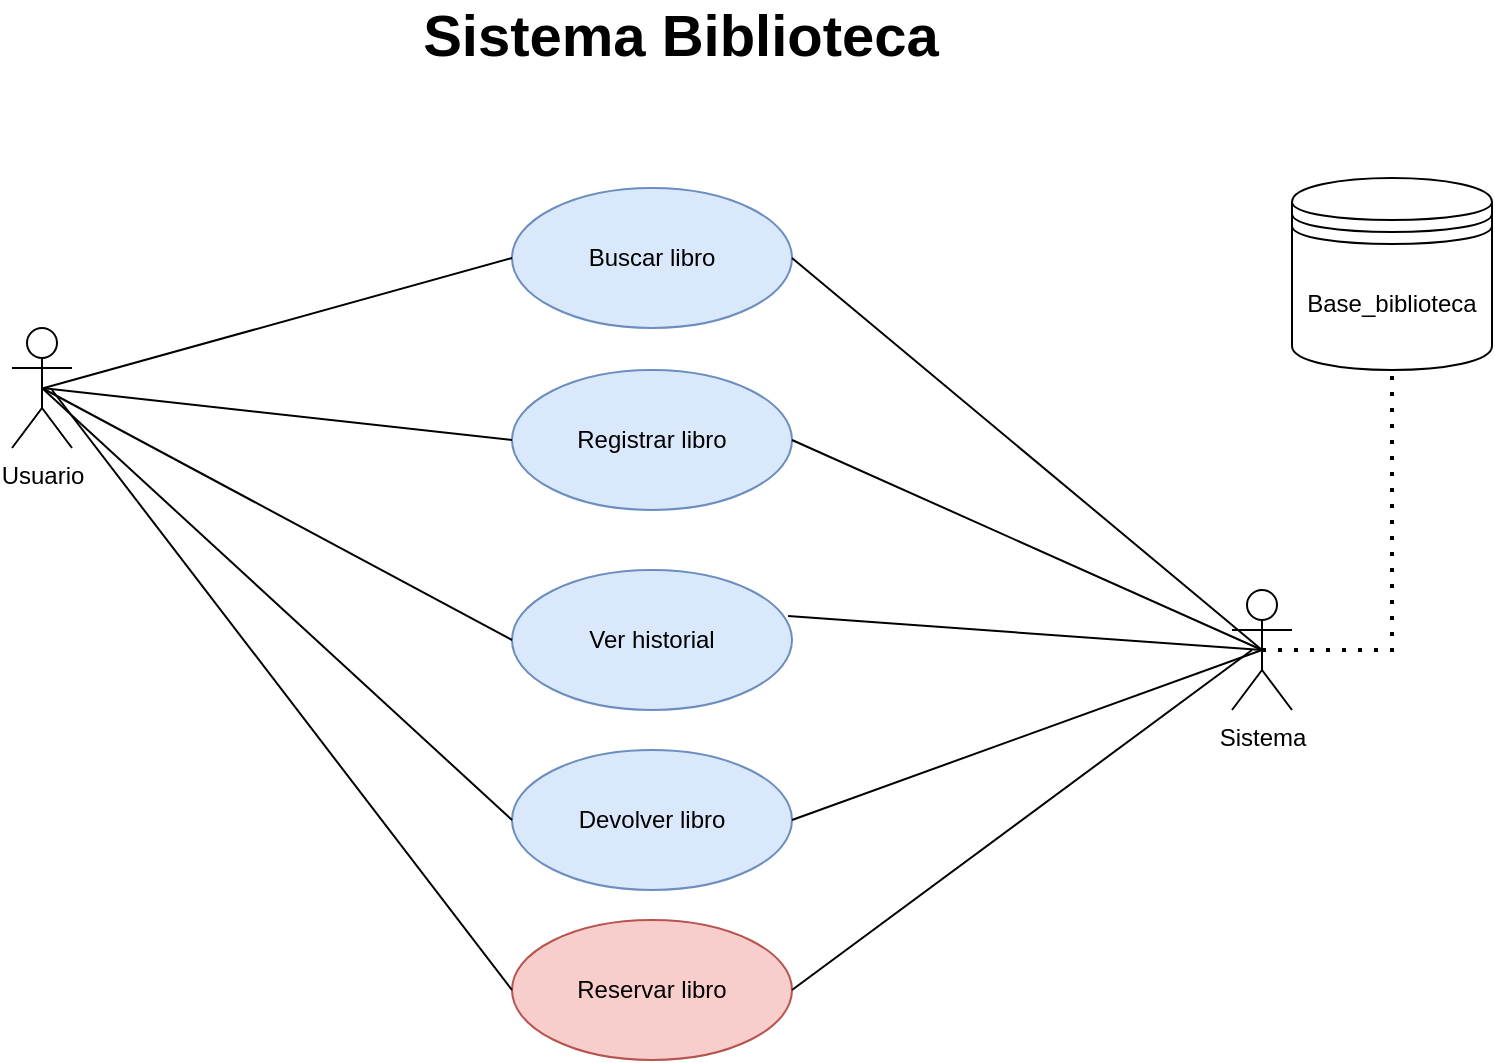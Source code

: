 <mxfile version="27.0.2">
  <diagram id="C5RBs43oDa-KdzZeNtuy" name="Page-1">
    <mxGraphModel dx="918" dy="557" grid="1" gridSize="10" guides="1" tooltips="1" connect="1" arrows="1" fold="1" page="1" pageScale="1" pageWidth="827" pageHeight="1169" math="0" shadow="0">
      <root>
        <mxCell id="WIyWlLk6GJQsqaUBKTNV-0" />
        <mxCell id="WIyWlLk6GJQsqaUBKTNV-1" parent="WIyWlLk6GJQsqaUBKTNV-0" />
        <mxCell id="wzIUrujgAZOx7lthdXXU-0" value="Usuario" style="shape=umlActor;verticalLabelPosition=bottom;verticalAlign=top;html=1;" vertex="1" parent="WIyWlLk6GJQsqaUBKTNV-1">
          <mxGeometry x="80" y="219" width="30" height="60" as="geometry" />
        </mxCell>
        <mxCell id="wzIUrujgAZOx7lthdXXU-1" value="Sistema" style="shape=umlActor;verticalLabelPosition=bottom;verticalAlign=top;html=1;" vertex="1" parent="WIyWlLk6GJQsqaUBKTNV-1">
          <mxGeometry x="690" y="350" width="30" height="60" as="geometry" />
        </mxCell>
        <mxCell id="wzIUrujgAZOx7lthdXXU-2" value="Buscar libro" style="ellipse;whiteSpace=wrap;html=1;fillColor=#dae8fc;strokeColor=#6c8ebf;" vertex="1" parent="WIyWlLk6GJQsqaUBKTNV-1">
          <mxGeometry x="330" y="149" width="140" height="70" as="geometry" />
        </mxCell>
        <mxCell id="wzIUrujgAZOx7lthdXXU-3" value="Registrar libro" style="ellipse;whiteSpace=wrap;html=1;fillColor=#dae8fc;strokeColor=#6c8ebf;" vertex="1" parent="WIyWlLk6GJQsqaUBKTNV-1">
          <mxGeometry x="330" y="240" width="140" height="70" as="geometry" />
        </mxCell>
        <mxCell id="wzIUrujgAZOx7lthdXXU-4" value="Ver historial" style="ellipse;whiteSpace=wrap;html=1;fillColor=#dae8fc;strokeColor=#6c8ebf;" vertex="1" parent="WIyWlLk6GJQsqaUBKTNV-1">
          <mxGeometry x="330" y="340" width="140" height="70" as="geometry" />
        </mxCell>
        <mxCell id="wzIUrujgAZOx7lthdXXU-5" value="Devolver libro" style="ellipse;whiteSpace=wrap;html=1;fillColor=#dae8fc;strokeColor=#6c8ebf;" vertex="1" parent="WIyWlLk6GJQsqaUBKTNV-1">
          <mxGeometry x="330" y="430" width="140" height="70" as="geometry" />
        </mxCell>
        <mxCell id="wzIUrujgAZOx7lthdXXU-11" value="" style="endArrow=none;html=1;rounded=0;exitX=0;exitY=0.5;exitDx=0;exitDy=0;" edge="1" parent="WIyWlLk6GJQsqaUBKTNV-1" source="wzIUrujgAZOx7lthdXXU-2">
          <mxGeometry width="50" height="50" relative="1" as="geometry">
            <mxPoint x="370" y="390" as="sourcePoint" />
            <mxPoint x="96" y="249" as="targetPoint" />
          </mxGeometry>
        </mxCell>
        <mxCell id="wzIUrujgAZOx7lthdXXU-12" value="" style="endArrow=none;html=1;rounded=0;exitX=0;exitY=0.5;exitDx=0;exitDy=0;entryX=0.5;entryY=0.5;entryDx=0;entryDy=0;entryPerimeter=0;" edge="1" parent="WIyWlLk6GJQsqaUBKTNV-1" source="wzIUrujgAZOx7lthdXXU-3" target="wzIUrujgAZOx7lthdXXU-0">
          <mxGeometry width="50" height="50" relative="1" as="geometry">
            <mxPoint x="270" y="255" as="sourcePoint" />
            <mxPoint x="150" y="259" as="targetPoint" />
          </mxGeometry>
        </mxCell>
        <mxCell id="wzIUrujgAZOx7lthdXXU-13" value="" style="endArrow=none;html=1;rounded=0;exitX=0;exitY=0.5;exitDx=0;exitDy=0;entryX=0.5;entryY=0.5;entryDx=0;entryDy=0;entryPerimeter=0;" edge="1" parent="WIyWlLk6GJQsqaUBKTNV-1" source="wzIUrujgAZOx7lthdXXU-4" target="wzIUrujgAZOx7lthdXXU-0">
          <mxGeometry width="50" height="50" relative="1" as="geometry">
            <mxPoint x="270" y="365" as="sourcePoint" />
            <mxPoint x="110" y="260" as="targetPoint" />
          </mxGeometry>
        </mxCell>
        <mxCell id="wzIUrujgAZOx7lthdXXU-14" value="" style="endArrow=none;html=1;rounded=0;exitX=0;exitY=0.5;exitDx=0;exitDy=0;entryX=0.5;entryY=0.5;entryDx=0;entryDy=0;entryPerimeter=0;" edge="1" parent="WIyWlLk6GJQsqaUBKTNV-1" source="wzIUrujgAZOx7lthdXXU-5" target="wzIUrujgAZOx7lthdXXU-0">
          <mxGeometry width="50" height="50" relative="1" as="geometry">
            <mxPoint x="250" y="600" as="sourcePoint" />
            <mxPoint x="140" y="260" as="targetPoint" />
          </mxGeometry>
        </mxCell>
        <mxCell id="wzIUrujgAZOx7lthdXXU-17" value="Sistema Biblioteca" style="text;align=center;fontStyle=1;verticalAlign=middle;spacingLeft=3;spacingRight=3;strokeColor=none;rotatable=0;points=[[0,0.5],[1,0.5]];portConstraint=eastwest;html=1;fontSize=29;" vertex="1" parent="WIyWlLk6GJQsqaUBKTNV-1">
          <mxGeometry x="249" y="60" width="330" height="26" as="geometry" />
        </mxCell>
        <mxCell id="wzIUrujgAZOx7lthdXXU-18" value="" style="endArrow=none;html=1;rounded=0;entryX=1;entryY=0.5;entryDx=0;entryDy=0;exitX=0.5;exitY=0.5;exitDx=0;exitDy=0;exitPerimeter=0;" edge="1" parent="WIyWlLk6GJQsqaUBKTNV-1" source="wzIUrujgAZOx7lthdXXU-1" target="wzIUrujgAZOx7lthdXXU-2">
          <mxGeometry width="50" height="50" relative="1" as="geometry">
            <mxPoint x="768" y="251" as="sourcePoint" />
            <mxPoint x="520" y="247" as="targetPoint" />
          </mxGeometry>
        </mxCell>
        <mxCell id="wzIUrujgAZOx7lthdXXU-19" value="" style="endArrow=none;html=1;rounded=0;entryX=1;entryY=0.5;entryDx=0;entryDy=0;exitX=0.5;exitY=0.5;exitDx=0;exitDy=0;exitPerimeter=0;" edge="1" parent="WIyWlLk6GJQsqaUBKTNV-1" source="wzIUrujgAZOx7lthdXXU-1" target="wzIUrujgAZOx7lthdXXU-3">
          <mxGeometry width="50" height="50" relative="1" as="geometry">
            <mxPoint x="680" y="343" as="sourcePoint" />
            <mxPoint x="494" y="254" as="targetPoint" />
          </mxGeometry>
        </mxCell>
        <mxCell id="wzIUrujgAZOx7lthdXXU-20" value="" style="endArrow=none;html=1;rounded=0;entryX=0.986;entryY=0.329;entryDx=0;entryDy=0;exitX=0.5;exitY=0.5;exitDx=0;exitDy=0;exitPerimeter=0;entryPerimeter=0;" edge="1" parent="WIyWlLk6GJQsqaUBKTNV-1" source="wzIUrujgAZOx7lthdXXU-1" target="wzIUrujgAZOx7lthdXXU-4">
          <mxGeometry width="50" height="50" relative="1" as="geometry">
            <mxPoint x="695" y="350" as="sourcePoint" />
            <mxPoint x="494" y="345" as="targetPoint" />
          </mxGeometry>
        </mxCell>
        <mxCell id="wzIUrujgAZOx7lthdXXU-21" value="" style="endArrow=none;html=1;rounded=0;entryX=1;entryY=0.5;entryDx=0;entryDy=0;exitX=0.5;exitY=0.5;exitDx=0;exitDy=0;exitPerimeter=0;" edge="1" parent="WIyWlLk6GJQsqaUBKTNV-1" source="wzIUrujgAZOx7lthdXXU-1" target="wzIUrujgAZOx7lthdXXU-5">
          <mxGeometry width="50" height="50" relative="1" as="geometry">
            <mxPoint x="695" y="350" as="sourcePoint" />
            <mxPoint x="492" y="433" as="targetPoint" />
          </mxGeometry>
        </mxCell>
        <mxCell id="wzIUrujgAZOx7lthdXXU-22" value="Reservar libro" style="ellipse;whiteSpace=wrap;html=1;fillColor=#f8cecc;strokeColor=#b85450;" vertex="1" parent="WIyWlLk6GJQsqaUBKTNV-1">
          <mxGeometry x="330" y="515" width="140" height="70" as="geometry" />
        </mxCell>
        <mxCell id="wzIUrujgAZOx7lthdXXU-25" value="Base_biblioteca" style="shape=datastore;whiteSpace=wrap;html=1;" vertex="1" parent="WIyWlLk6GJQsqaUBKTNV-1">
          <mxGeometry x="720" y="144" width="100" height="96" as="geometry" />
        </mxCell>
        <mxCell id="wzIUrujgAZOx7lthdXXU-26" value="" style="endArrow=none;dashed=1;html=1;dashPattern=1 3;strokeWidth=2;rounded=0;exitX=0.5;exitY=0.5;exitDx=0;exitDy=0;exitPerimeter=0;" edge="1" parent="WIyWlLk6GJQsqaUBKTNV-1" source="wzIUrujgAZOx7lthdXXU-1" target="wzIUrujgAZOx7lthdXXU-25">
          <mxGeometry width="50" height="50" relative="1" as="geometry">
            <mxPoint x="730" y="310" as="sourcePoint" />
            <mxPoint x="780" y="260" as="targetPoint" />
            <Array as="points">
              <mxPoint x="770" y="380" />
            </Array>
          </mxGeometry>
        </mxCell>
        <mxCell id="wzIUrujgAZOx7lthdXXU-27" value="" style="endArrow=none;html=1;rounded=0;exitX=0;exitY=0.5;exitDx=0;exitDy=0;" edge="1" parent="WIyWlLk6GJQsqaUBKTNV-1" source="wzIUrujgAZOx7lthdXXU-22">
          <mxGeometry width="50" height="50" relative="1" as="geometry">
            <mxPoint x="340" y="475" as="sourcePoint" />
            <mxPoint x="100" y="250" as="targetPoint" />
          </mxGeometry>
        </mxCell>
        <mxCell id="wzIUrujgAZOx7lthdXXU-28" value="" style="endArrow=none;html=1;rounded=0;entryX=1;entryY=0.5;entryDx=0;entryDy=0;" edge="1" parent="WIyWlLk6GJQsqaUBKTNV-1" target="wzIUrujgAZOx7lthdXXU-22">
          <mxGeometry width="50" height="50" relative="1" as="geometry">
            <mxPoint x="700" y="380" as="sourcePoint" />
            <mxPoint x="480" y="475" as="targetPoint" />
          </mxGeometry>
        </mxCell>
      </root>
    </mxGraphModel>
  </diagram>
</mxfile>
